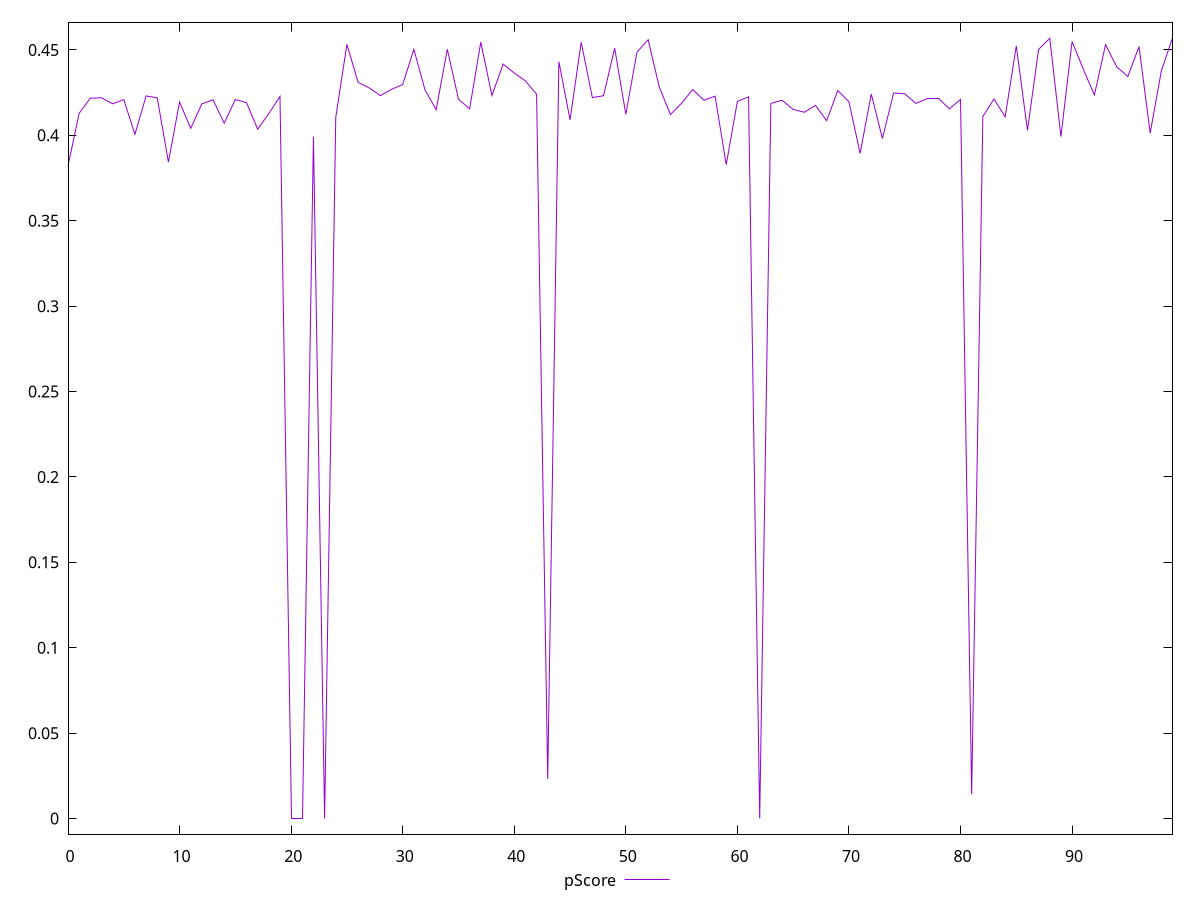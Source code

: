 reset

$pScore <<EOF
0 0.3821176470588235
1 0.41294117647058826
2 0.42176470588235293
3 0.422
4 0.41847058823529415
5 0.42094117647058826
6 0.40058823529411763
7 0.42305882352941176
8 0.422
9 0.38435294117647056
10 0.4195294117647059
11 0.4041176470588235
12 0.41847058823529415
13 0.4208235294117647
14 0.4071764705882353
15 0.42094117647058826
16 0.41917647058823526
17 0.4036470588235294
18 0.41270588235294114
19 0.4228235294117647
20 0
21 0
22 0.3991764705882353
23 0
24 0.41047058823529414
25 0.45329411764705885
26 0.43105882352941177
27 0.42776470588235294
28 0.4232941176470588
29 0.4269411764705882
30 0.42976470588235294
31 0.45035294117647057
32 0.42658823529411766
33 0.41505882352941176
34 0.4504705882352941
35 0.42117647058823526
36 0.41552941176470587
37 0.4545882352941176
38 0.4232941176470588
39 0.44176470588235295
40 0.4364705882352941
41 0.4318823529411765
42 0.42411764705882354
43 0.0231764705882353
44 0.4431764705882353
45 0.40905882352941175
46 0.4544705882352941
47 0.42211764705882354
48 0.42317647058823527
49 0.45105882352941173
50 0.4123529411764706
51 0.4487058823529412
52 0.456
53 0.42823529411764705
54 0.41223529411764703
55 0.4188235294117647
56 0.4268235294117647
57 0.42058823529411765
58 0.42294117647058826
59 0.3828235294117647
60 0.4198823529411765
61 0.42258823529411765
62 0
63 0.41870588235294115
64 0.42058823529411765
65 0.41517647058823526
66 0.41352941176470587
67 0.41752941176470587
68 0.40858823529411764
69 0.42623529411764705
70 0.41964705882352943
71 0.38941176470588235
72 0.42423529411764704
73 0.3981176470588235
74 0.4248235294117647
75 0.4243529411764706
76 0.41870588235294115
77 0.42176470588235293
78 0.42176470588235293
79 0.41552941176470587
80 0.42105882352941176
81 0.014235294117647068
82 0.41105882352941175
83 0.4212941176470588
84 0.4108235294117647
85 0.45235294117647057
86 0.40294117647058825
87 0.45035294117647057
88 0.4568235294117647
89 0.3992941176470588
90 0.45494117647058824
91 0.4388235294117647
92 0.4236470588235294
93 0.45305882352941174
94 0.4401176470588235
95 0.4344705882352941
96 0.452
97 0.4012941176470588
98 0.43776470588235294
99 0.45705882352941174
EOF

set key outside below
set xrange [0:99]
set yrange [-0.009141176470588234:0.46619999999999995]
set trange [-0.009141176470588234:0.46619999999999995]
set terminal svg size 640, 500 enhanced background rgb 'white'
set output "reprap/render-blocking-resources/samples/pages+cached+noexternal+nomedia/pScore/values.svg"

plot $pScore title "pScore" with line

reset
